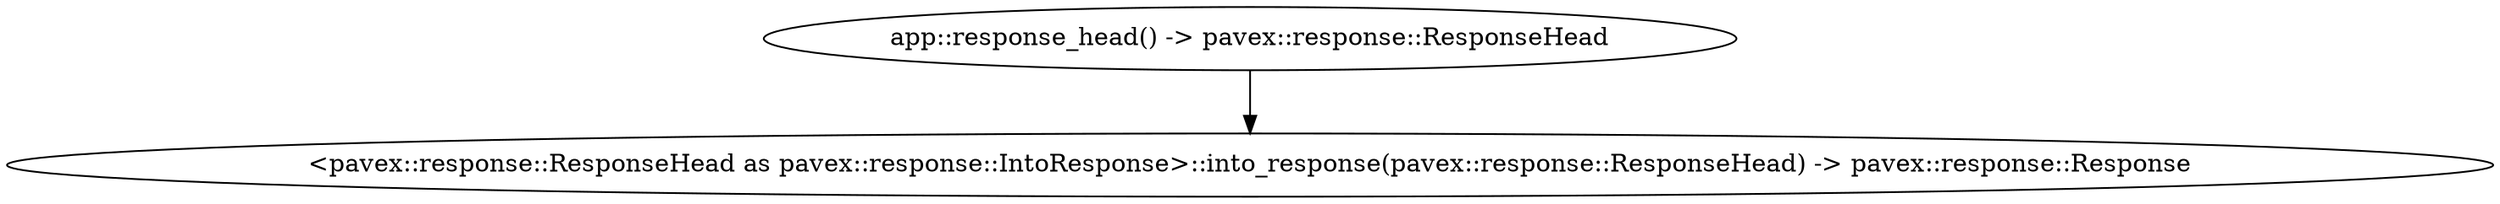 digraph "GET /head - 0" {
    0 [ label = "app::response_head() -> pavex::response::ResponseHead"]
    1 [ label = "<pavex::response::ResponseHead as pavex::response::IntoResponse>::into_response(pavex::response::ResponseHead) -> pavex::response::Response"]
    0 -> 1 [ ]
}

digraph "* /head - 0" {
    0 [ label = "pavex::router::default_fallback(&pavex::request::route::AllowedMethods) -> pavex::response::Response"]
    2 [ label = "<pavex::response::Response as pavex::response::IntoResponse>::into_response(pavex::response::Response) -> pavex::response::Response"]
    3 [ label = "&pavex::request::route::AllowedMethods"]
    0 -> 2 [ ]
    3 -> 0 [ ]
}

digraph "GET /parts - 0" {
    0 [ label = "app::parts() -> http::response::Parts"]
    1 [ label = "<http::response::Parts as pavex::response::IntoResponse>::into_response(http::response::Parts) -> pavex::response::Response"]
    0 -> 1 [ ]
}

digraph "* /parts - 0" {
    0 [ label = "pavex::router::default_fallback(&pavex::request::route::AllowedMethods) -> pavex::response::Response"]
    2 [ label = "<pavex::response::Response as pavex::response::IntoResponse>::into_response(pavex::response::Response) -> pavex::response::Response"]
    3 [ label = "&pavex::request::route::AllowedMethods"]
    0 -> 2 [ ]
    3 -> 0 [ ]
}

digraph "GET /response - 0" {
    0 [ label = "app::response() -> pavex::response::Response"]
    1 [ label = "<pavex::response::Response as pavex::response::IntoResponse>::into_response(pavex::response::Response) -> pavex::response::Response"]
    0 -> 1 [ ]
}

digraph "* /response - 0" {
    0 [ label = "pavex::router::default_fallback(&pavex::request::route::AllowedMethods) -> pavex::response::Response"]
    2 [ label = "<pavex::response::Response as pavex::response::IntoResponse>::into_response(pavex::response::Response) -> pavex::response::Response"]
    3 [ label = "&pavex::request::route::AllowedMethods"]
    0 -> 2 [ ]
    3 -> 0 [ ]
}

digraph "GET /status_code - 0" {
    0 [ label = "app::status_code() -> http::StatusCode"]
    1 [ label = "<http::StatusCode as pavex::response::IntoResponse>::into_response(http::StatusCode) -> pavex::response::Response"]
    0 -> 1 [ ]
}

digraph "* /status_code - 0" {
    0 [ label = "pavex::router::default_fallback(&pavex::request::route::AllowedMethods) -> pavex::response::Response"]
    2 [ label = "<pavex::response::Response as pavex::response::IntoResponse>::into_response(pavex::response::Response) -> pavex::response::Response"]
    3 [ label = "&pavex::request::route::AllowedMethods"]
    0 -> 2 [ ]
    3 -> 0 [ ]
}

digraph app_state {
    0 [ label = "crate::ApplicationState() -> crate::ApplicationState"]
}